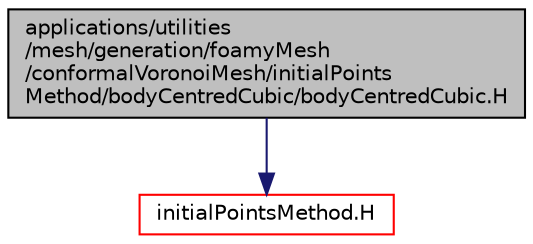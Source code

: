digraph "applications/utilities/mesh/generation/foamyMesh/conformalVoronoiMesh/initialPointsMethod/bodyCentredCubic/bodyCentredCubic.H"
{
  bgcolor="transparent";
  edge [fontname="Helvetica",fontsize="10",labelfontname="Helvetica",labelfontsize="10"];
  node [fontname="Helvetica",fontsize="10",shape=record];
  Node1 [label="applications/utilities\l/mesh/generation/foamyMesh\l/conformalVoronoiMesh/initialPoints\lMethod/bodyCentredCubic/bodyCentredCubic.H",height=0.2,width=0.4,color="black", fillcolor="grey75", style="filled", fontcolor="black"];
  Node1 -> Node2 [color="midnightblue",fontsize="10",style="solid",fontname="Helvetica"];
  Node2 [label="initialPointsMethod.H",height=0.2,width=0.4,color="red",URL="$a04214.html"];
}
